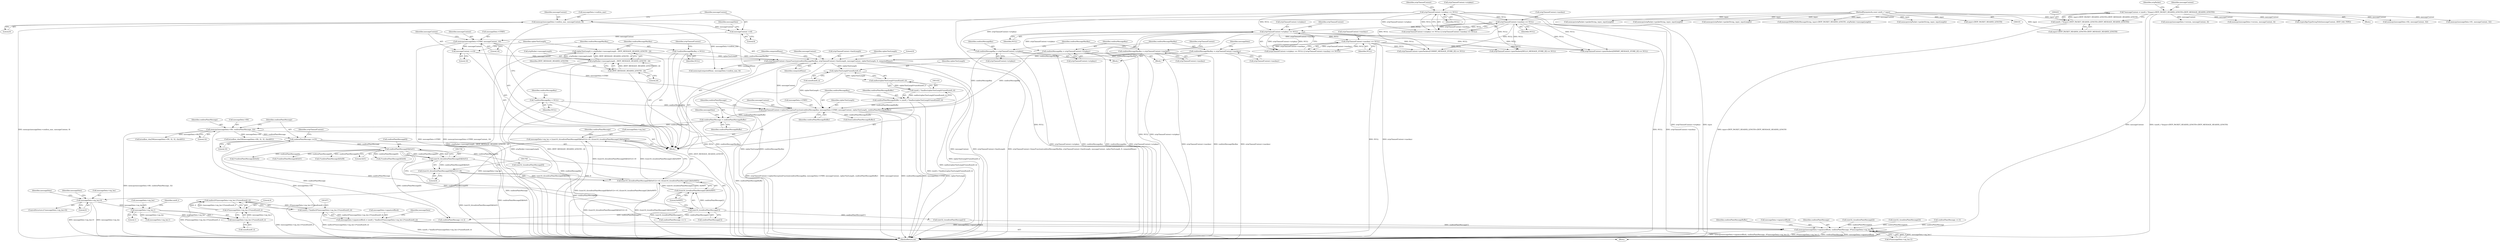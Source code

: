 digraph "0_bzrtp_bbb1e6e2f467ee4bd7b9a8c800e4f07343d7d99b@API" {
"1001872" [label="(Call,malloc(4*(messageData->sig_len-1)*sizeof(uint8_t)))"];
"1001873" [label="(Call,4*(messageData->sig_len-1)*sizeof(uint8_t))"];
"1001875" [label="(Call,(messageData->sig_len-1)*sizeof(uint8_t))"];
"1001876" [label="(Call,messageData->sig_len-1)"];
"1001851" [label="(Call,messageData->sig_len>0)"];
"1001749" [label="(Call,messageData->sig_len = ((uint16_t)(confirmPlainMessage[0]&0x01))<<8 | (((uint16_t)confirmPlainMessage[1])&0x00FF))"];
"1001753" [label="(Call,((uint16_t)(confirmPlainMessage[0]&0x01))<<8 | (((uint16_t)confirmPlainMessage[1])&0x00FF))"];
"1001754" [label="(Call,((uint16_t)(confirmPlainMessage[0]&0x01))<<8)"];
"1001755" [label="(Call,(uint16_t)(confirmPlainMessage[0]&0x01))"];
"1001757" [label="(Call,confirmPlainMessage[0]&0x01)"];
"1001455" [label="(Call,confirmPlainMessage +=33)"];
"1001449" [label="(Call,memcpy(messageData->H0, confirmPlainMessage, 32))"];
"1001446" [label="(Call,confirmPlainMessage = confirmPlainMessageBuffer)"];
"1001438" [label="(Call,zrtpChannelContext->cipherDecryptionFunction(confirmMessageKey, messageData->CFBIV, messageContent, cipherTextLength, confirmPlainMessageBuffer))"];
"1001362" [label="(Call,confirmMessageKey = zrtpChannelContext->zrtpkeyr)"];
"1001349" [label="(Call,zrtpChannelContext->zrtpkeyr == NULL)"];
"1001322" [label="(Call,zrtpChannelContext->mackeyi == NULL)"];
"1001317" [label="(Call,zrtpChannelContext->zrtpkeyi == NULL)"];
"1001330" [label="(Call,confirmMessageKey = zrtpChannelContext->zrtpkeyi)"];
"1001296" [label="(Call,*confirmMessageKey = NULL)"];
"1001388" [label="(Call,memcpy(messageData->CFBIV, messageContent, 16))"];
"1001385" [label="(Call,messageContent +=8)"];
"1001379" [label="(Call,memcpy(messageData->confirm_mac, messageContent, 8))"];
"1000200" [label="(Call,*messageContent = (uint8_t *)(input+ZRTP_PACKET_HEADER_LENGTH+ZRTP_MESSAGE_HEADER_LENGTH))"];
"1000202" [label="(Call,(uint8_t *)(input+ZRTP_PACKET_HEADER_LENGTH+ZRTP_MESSAGE_HEADER_LENGTH))"];
"1000194" [label="(MethodParameterIn,const uint8_t * input)"];
"1001406" [label="(Call,zrtpChannelContext->hmacFunction(confirmMessageMacKey, zrtpChannelContext->hashLength, messageContent, cipherTextLength, 8, computedHmac))"];
"1001300" [label="(Call,*confirmMessageMacKey = NULL)"];
"1001335" [label="(Call,confirmMessageMacKey = zrtpChannelContext->mackeyi)"];
"1001367" [label="(Call,confirmMessageMacKey = zrtpChannelContext->mackeyr)"];
"1001354" [label="(Call,zrtpChannelContext->mackeyr == NULL)"];
"1001394" [label="(Call,messageContent +=16)"];
"1001397" [label="(Call,cipherTextLength = zrtpPacket->messageLength - ZRTP_MESSAGE_HEADER_LENGTH - 24)"];
"1001399" [label="(Call,zrtpPacket->messageLength - ZRTP_MESSAGE_HEADER_LENGTH - 24)"];
"1001403" [label="(Call,ZRTP_MESSAGE_HEADER_LENGTH - 24)"];
"1001434" [label="(Call,cipherTextLength*sizeof(uint8_t))"];
"1001429" [label="(Call,confirmPlainMessageBuffer = (uint8_t *)malloc(cipherTextLength*sizeof(uint8_t)))"];
"1001431" [label="(Call,(uint8_t *)malloc(cipherTextLength*sizeof(uint8_t)))"];
"1001433" [label="(Call,malloc(cipherTextLength*sizeof(uint8_t)))"];
"1001763" [label="(Call,((uint16_t)confirmPlainMessage[1])&0x00FF)"];
"1001764" [label="(Call,(uint16_t)confirmPlainMessage[1])"];
"1001870" [label="(Call,(uint8_t *)malloc(4*(messageData->sig_len-1)*sizeof(uint8_t)))"];
"1001866" [label="(Call,messageData->signatureBlock = (uint8_t *)malloc(4*(messageData->sig_len-1)*sizeof(uint8_t)))"];
"1001883" [label="(Call,memcpy(messageData->signatureBlock, confirmPlainMessage, 4*(messageData->sig_len-1)))"];
"1001400" [label="(Call,zrtpPacket->messageLength)"];
"1001899" [label="(Identifier,messageData)"];
"1001349" [label="(Call,zrtpChannelContext->zrtpkeyr == NULL)"];
"1001294" [label="(Block,)"];
"1001876" [label="(Call,messageData->sig_len-1)"];
"1000211" [label="(Identifier,zrtpPacket)"];
"1001285" [label="(Call,memcpy(zrtpPacket->packetString, input, inputLength))"];
"1001828" [label="(Call,(uint32_t)confirmPlainMessage[1])"];
"1001392" [label="(Identifier,messageContent)"];
"1001331" [label="(Identifier,confirmMessageKey)"];
"1000202" [label="(Call,(uint8_t *)(input+ZRTP_PACKET_HEADER_LENGTH+ZRTP_MESSAGE_HEADER_LENGTH))"];
"1001386" [label="(Identifier,messageContent)"];
"1001449" [label="(Call,memcpy(messageData->H0, confirmPlainMessage, 32))"];
"1001362" [label="(Call,confirmMessageKey = zrtpChannelContext->zrtpkeyr)"];
"1001750" [label="(Call,messageData->sig_len)"];
"1001434" [label="(Call,cipherTextLength*sizeof(uint8_t))"];
"1001882" [label="(Identifier,uint8_t)"];
"1000891" [label="(Call,memcpy(zrtpPacket->packetString, input, inputLength))"];
"1000224" [label="(Call,memcpy(messageData->version, messageContent, 4))"];
"1000201" [label="(Identifier,messageContent)"];
"1001443" [label="(Identifier,messageContent)"];
"1001335" [label="(Call,confirmMessageMacKey = zrtpChannelContext->mackeyi)"];
"1001462" [label="(Identifier,zrtpChannelContext)"];
"1001396" [label="(Literal,16)"];
"1000588" [label="(Call,memcpy(zrtpPacket->packetString, input, inputLength))"];
"1001435" [label="(Identifier,cipherTextLength)"];
"1001778" [label="(Call,(*confirmPlainMessage)&0x08)"];
"1001078" [label="(Call,memcpy(DHPartHelloMessageString, input+ZRTP_PACKET_HEADER_LENGTH, zrtpPacket->messageLength))"];
"1001440" [label="(Call,messageData->CFBIV)"];
"1001866" [label="(Call,messageData->signatureBlock = (uint8_t *)malloc(4*(messageData->sig_len-1)*sizeof(uint8_t)))"];
"1001764" [label="(Call,(uint16_t)confirmPlainMessage[1])"];
"1001757" [label="(Call,confirmPlainMessage[0]&0x01)"];
"1001336" [label="(Identifier,confirmMessageMacKey)"];
"1001758" [label="(Call,confirmPlainMessage[0])"];
"1001749" [label="(Call,messageData->sig_len = ((uint16_t)(confirmPlainMessage[0]&0x01))<<8 | (((uint16_t)confirmPlainMessage[1])&0x00FF))"];
"1001350" [label="(Call,zrtpChannelContext->zrtpkeyr)"];
"1001761" [label="(Literal,0x01)"];
"1001576" [label="(Call,zrtpChannelContext->peerPackets[HELLO_MESSAGE_STORE_ID] == NULL)"];
"1001433" [label="(Call,malloc(cipherTextLength*sizeof(uint8_t)))"];
"1001855" [label="(Literal,0)"];
"1001472" [label="(Call,bctoolbox_sha256(messageData->H0, 32, 32, checkH1))"];
"1001766" [label="(Call,confirmPlainMessage[1])"];
"1001867" [label="(Call,messageData->signatureBlock)"];
"1001326" [label="(Identifier,NULL)"];
"1001439" [label="(Identifier,confirmMessageKey)"];
"1001453" [label="(Identifier,confirmPlainMessage)"];
"1001445" [label="(Identifier,confirmPlainMessageBuffer)"];
"1001385" [label="(Call,messageContent +=8)"];
"1001842" [label="(Call,(uint32_t)confirmPlainMessage[3])"];
"1001863" [label="(Call,confirmPlainMessage += 4)"];
"1001393" [label="(Literal,16)"];
"1001490" [label="(Call,zrtpChannelContext->peerPackets[COMMIT_MESSAGE_STORE_ID] == NULL)"];
"1001324" [label="(Identifier,zrtpChannelContext)"];
"1001389" [label="(Call,messageData->CFBIV)"];
"1001384" [label="(Literal,8)"];
"1001316" [label="(Call,(zrtpChannelContext->zrtpkeyi == NULL) || (zrtpChannelContext->mackeyi == NULL))"];
"1001363" [label="(Identifier,confirmMessageKey)"];
"1001369" [label="(Call,zrtpChannelContext->mackeyr)"];
"1001353" [label="(Identifier,NULL)"];
"1001394" [label="(Call,messageContent +=16)"];
"1001321" [label="(Identifier,NULL)"];
"1001769" [label="(Literal,0x00FF)"];
"1001880" [label="(Literal,1)"];
"1001851" [label="(Call,messageData->sig_len>0)"];
"1001296" [label="(Call,*confirmMessageKey = NULL)"];
"1001368" [label="(Identifier,confirmMessageMacKey)"];
"1001856" [label="(Block,)"];
"1001447" [label="(Identifier,confirmPlainMessage)"];
"1001820" [label="(Call,(uint32_t)confirmPlainMessage[0])"];
"1001379" [label="(Call,memcpy(messageData->confirm_mac, messageContent, 8))"];
"1001317" [label="(Call,zrtpChannelContext->zrtpkeyi == NULL)"];
"1001412" [label="(Identifier,cipherTextLength)"];
"1001941" [label="(Call,memcpy(messageData->version, messageContent, 4))"];
"1000812" [label="(Call,cryptoAlgoTypeStringToInt(messageContent, ZRTP_SAS_TYPE))"];
"1001456" [label="(Identifier,confirmPlainMessage)"];
"1001915" [label="(Call,memcpy(zrtpPacket->packetString, input, inputLength))"];
"1001903" [label="(Identifier,confirmPlainMessageBuffer)"];
"1000197" [label="(Block,)"];
"1001405" [label="(Literal,24)"];
"1001666" [label="(Call,zrtpChannelContext->peerPackets[DHPART_MESSAGE_STORE_ID] == NULL)"];
"1000194" [label="(MethodParameterIn,const uint8_t * input)"];
"1001358" [label="(Identifier,NULL)"];
"1001877" [label="(Call,messageData->sig_len)"];
"1001446" [label="(Call,confirmPlainMessage = confirmPlainMessageBuffer)"];
"1001444" [label="(Identifier,cipherTextLength)"];
"1001323" [label="(Call,zrtpChannelContext->mackeyi)"];
"1001314" [label="(Block,)"];
"1001770" [label="(Call,confirmPlainMessage += 2)"];
"1001300" [label="(Call,*confirmMessageMacKey = NULL)"];
"1001763" [label="(Call,((uint16_t)confirmPlainMessage[1])&0x00FF)"];
"1001318" [label="(Call,zrtpChannelContext->zrtpkeyi)"];
"1001753" [label="(Call,((uint16_t)(confirmPlainMessage[0]&0x01))<<8 | (((uint16_t)confirmPlainMessage[1])&0x00FF))"];
"1001755" [label="(Call,(uint16_t)(confirmPlainMessage[0]&0x01))"];
"1001448" [label="(Identifier,confirmPlainMessageBuffer)"];
"1001788" [label="(Call,(*confirmPlainMessage)&0x04)"];
"1001430" [label="(Identifier,confirmPlainMessageBuffer)"];
"1001451" [label="(Identifier,messageData)"];
"1001438" [label="(Call,zrtpChannelContext->cipherDecryptionFunction(confirmMessageKey, messageData->CFBIV, messageContent, cipherTextLength, confirmPlainMessageBuffer))"];
"1001403" [label="(Call,ZRTP_MESSAGE_HEADER_LENGTH - 24)"];
"1001455" [label="(Call,confirmPlainMessage +=33)"];
"1001413" [label="(Literal,8)"];
"1001343" [label="(Identifier,zrtpChannelContext)"];
"1001850" [label="(ControlStructure,if (messageData->sig_len>0))"];
"1001418" [label="(Identifier,computedHmac)"];
"1001771" [label="(Identifier,confirmPlainMessage)"];
"1001431" [label="(Call,(uint8_t *)malloc(cipherTextLength*sizeof(uint8_t)))"];
"1001398" [label="(Identifier,cipherTextLength)"];
"1001852" [label="(Call,messageData->sig_len)"];
"1001395" [label="(Identifier,messageContent)"];
"1001873" [label="(Call,4*(messageData->sig_len-1)*sizeof(uint8_t))"];
"1001754" [label="(Call,((uint16_t)(confirmPlainMessage[0]&0x01))<<8)"];
"1001411" [label="(Identifier,messageContent)"];
"1001689" [label="(Call,bctoolbox_sha256(messageData->H0, 32, 32, checkH1))"];
"1001390" [label="(Identifier,messageData)"];
"1001399" [label="(Call,zrtpPacket->messageLength - ZRTP_MESSAGE_HEADER_LENGTH - 24)"];
"1001397" [label="(Call,cipherTextLength = zrtpPacket->messageLength - ZRTP_MESSAGE_HEADER_LENGTH - 24)"];
"1001383" [label="(Identifier,messageContent)"];
"1001337" [label="(Call,zrtpChannelContext->mackeyi)"];
"1001330" [label="(Call,confirmMessageKey = zrtpChannelContext->zrtpkeyi)"];
"1001301" [label="(Identifier,confirmMessageMacKey)"];
"1000204" [label="(Call,input+ZRTP_PACKET_HEADER_LENGTH+ZRTP_MESSAGE_HEADER_LENGTH)"];
"1001414" [label="(Identifier,computedHmac)"];
"1001388" [label="(Call,memcpy(messageData->CFBIV, messageContent, 16))"];
"1001355" [label="(Call,zrtpChannelContext->mackeyr)"];
"1001884" [label="(Call,messageData->signatureBlock)"];
"1001874" [label="(Literal,4)"];
"1001332" [label="(Call,zrtpChannelContext->zrtpkeyi)"];
"1001457" [label="(Literal,33)"];
"1001902" [label="(Call,free(confirmPlainMessageBuffer))"];
"1001380" [label="(Call,messageData->confirm_mac)"];
"1001404" [label="(Identifier,ZRTP_MESSAGE_HEADER_LENGTH)"];
"1000624" [label="(Call,memcpy(messageData->H2, messageContent, 32))"];
"1001407" [label="(Identifier,confirmMessageMacKey)"];
"1001297" [label="(Identifier,confirmMessageKey)"];
"1001888" [label="(Call,4*(messageData->sig_len-1))"];
"1001872" [label="(Call,malloc(4*(messageData->sig_len-1)*sizeof(uint8_t)))"];
"1001354" [label="(Call,zrtpChannelContext->mackeyr == NULL)"];
"1001859" [label="(Identifier,messageData)"];
"1000200" [label="(Call,*messageContent = (uint8_t *)(input+ZRTP_PACKET_HEADER_LENGTH+ZRTP_MESSAGE_HEADER_LENGTH))"];
"1000945" [label="(Call,memcpy(messageData->H1, messageContent, 32))"];
"1001890" [label="(Call,messageData->sig_len-1)"];
"1001883" [label="(Call,memcpy(messageData->signatureBlock, confirmPlainMessage, 4*(messageData->sig_len-1)))"];
"1001346" [label="(Block,)"];
"1001302" [label="(Identifier,NULL)"];
"1001322" [label="(Call,zrtpChannelContext->mackeyi == NULL)"];
"1001887" [label="(Identifier,confirmPlainMessage)"];
"1001080" [label="(Call,input+ZRTP_PACKET_HEADER_LENGTH)"];
"1001429" [label="(Call,confirmPlainMessageBuffer = (uint8_t *)malloc(cipherTextLength*sizeof(uint8_t)))"];
"1001387" [label="(Literal,8)"];
"1001836" [label="(Call,(uint32_t)confirmPlainMessage[2])"];
"1001406" [label="(Call,zrtpChannelContext->hmacFunction(confirmMessageMacKey, zrtpChannelContext->hashLength, messageContent, cipherTextLength, 8, computedHmac))"];
"1001311" [label="(Identifier,zrtpChannelContext)"];
"1001885" [label="(Identifier,messageData)"];
"1001811" [label="(Call,confirmPlainMessage += 1)"];
"1001798" [label="(Call,(*confirmPlainMessage)&0x02)"];
"1001348" [label="(Call,(zrtpChannelContext->zrtpkeyr == NULL) || (zrtpChannelContext->mackeyr == NULL))"];
"1001450" [label="(Call,messageData->H0)"];
"1001364" [label="(Call,zrtpChannelContext->zrtpkeyr)"];
"1001881" [label="(Call,sizeof(uint8_t))"];
"1001417" [label="(Call,memcmp(computedHmac, messageData->confirm_mac, 8))"];
"1001762" [label="(Literal,8)"];
"1001298" [label="(Identifier,NULL)"];
"1001373" [label="(Identifier,messageData)"];
"1001454" [label="(Literal,32)"];
"1001356" [label="(Identifier,zrtpChannelContext)"];
"1001875" [label="(Call,(messageData->sig_len-1)*sizeof(uint8_t))"];
"1001367" [label="(Call,confirmMessageMacKey = zrtpChannelContext->mackeyr)"];
"1001966" [label="(MethodReturn,int)"];
"1001408" [label="(Call,zrtpChannelContext->hashLength)"];
"1001436" [label="(Call,sizeof(uint8_t))"];
"1001870" [label="(Call,(uint8_t *)malloc(4*(messageData->sig_len-1)*sizeof(uint8_t)))"];
"1001807" [label="(Call,(*confirmPlainMessage)&0x01)"];
"1001872" -> "1001870"  [label="AST: "];
"1001872" -> "1001873"  [label="CFG: "];
"1001873" -> "1001872"  [label="AST: "];
"1001870" -> "1001872"  [label="CFG: "];
"1001872" -> "1001966"  [label="DDG: 4*(messageData->sig_len-1)*sizeof(uint8_t)"];
"1001872" -> "1001870"  [label="DDG: 4*(messageData->sig_len-1)*sizeof(uint8_t)"];
"1001873" -> "1001872"  [label="DDG: 4"];
"1001873" -> "1001872"  [label="DDG: (messageData->sig_len-1)*sizeof(uint8_t)"];
"1001873" -> "1001875"  [label="CFG: "];
"1001874" -> "1001873"  [label="AST: "];
"1001875" -> "1001873"  [label="AST: "];
"1001873" -> "1001966"  [label="DDG: (messageData->sig_len-1)*sizeof(uint8_t)"];
"1001875" -> "1001873"  [label="DDG: messageData->sig_len-1"];
"1001875" -> "1001881"  [label="CFG: "];
"1001876" -> "1001875"  [label="AST: "];
"1001881" -> "1001875"  [label="AST: "];
"1001876" -> "1001875"  [label="DDG: messageData->sig_len"];
"1001876" -> "1001875"  [label="DDG: 1"];
"1001876" -> "1001880"  [label="CFG: "];
"1001877" -> "1001876"  [label="AST: "];
"1001880" -> "1001876"  [label="AST: "];
"1001882" -> "1001876"  [label="CFG: "];
"1001851" -> "1001876"  [label="DDG: messageData->sig_len"];
"1001876" -> "1001890"  [label="DDG: messageData->sig_len"];
"1001851" -> "1001850"  [label="AST: "];
"1001851" -> "1001855"  [label="CFG: "];
"1001852" -> "1001851"  [label="AST: "];
"1001855" -> "1001851"  [label="AST: "];
"1001859" -> "1001851"  [label="CFG: "];
"1001899" -> "1001851"  [label="CFG: "];
"1001851" -> "1001966"  [label="DDG: messageData->sig_len>0"];
"1001851" -> "1001966"  [label="DDG: messageData->sig_len"];
"1001749" -> "1001851"  [label="DDG: messageData->sig_len"];
"1001749" -> "1001294"  [label="AST: "];
"1001749" -> "1001753"  [label="CFG: "];
"1001750" -> "1001749"  [label="AST: "];
"1001753" -> "1001749"  [label="AST: "];
"1001771" -> "1001749"  [label="CFG: "];
"1001749" -> "1001966"  [label="DDG: ((uint16_t)(confirmPlainMessage[0]&0x01))<<8 | (((uint16_t)confirmPlainMessage[1])&0x00FF)"];
"1001753" -> "1001749"  [label="DDG: ((uint16_t)(confirmPlainMessage[0]&0x01))<<8"];
"1001753" -> "1001749"  [label="DDG: ((uint16_t)confirmPlainMessage[1])&0x00FF"];
"1001753" -> "1001763"  [label="CFG: "];
"1001754" -> "1001753"  [label="AST: "];
"1001763" -> "1001753"  [label="AST: "];
"1001753" -> "1001966"  [label="DDG: ((uint16_t)(confirmPlainMessage[0]&0x01))<<8"];
"1001753" -> "1001966"  [label="DDG: ((uint16_t)confirmPlainMessage[1])&0x00FF"];
"1001754" -> "1001753"  [label="DDG: (uint16_t)(confirmPlainMessage[0]&0x01)"];
"1001754" -> "1001753"  [label="DDG: 8"];
"1001763" -> "1001753"  [label="DDG: (uint16_t)confirmPlainMessage[1]"];
"1001763" -> "1001753"  [label="DDG: 0x00FF"];
"1001754" -> "1001762"  [label="CFG: "];
"1001755" -> "1001754"  [label="AST: "];
"1001762" -> "1001754"  [label="AST: "];
"1001765" -> "1001754"  [label="CFG: "];
"1001754" -> "1001966"  [label="DDG: (uint16_t)(confirmPlainMessage[0]&0x01)"];
"1001755" -> "1001754"  [label="DDG: confirmPlainMessage[0]&0x01"];
"1001755" -> "1001757"  [label="CFG: "];
"1001756" -> "1001755"  [label="AST: "];
"1001757" -> "1001755"  [label="AST: "];
"1001762" -> "1001755"  [label="CFG: "];
"1001755" -> "1001966"  [label="DDG: confirmPlainMessage[0]&0x01"];
"1001757" -> "1001755"  [label="DDG: confirmPlainMessage[0]"];
"1001757" -> "1001755"  [label="DDG: 0x01"];
"1001757" -> "1001761"  [label="CFG: "];
"1001758" -> "1001757"  [label="AST: "];
"1001761" -> "1001757"  [label="AST: "];
"1001455" -> "1001757"  [label="DDG: confirmPlainMessage"];
"1001757" -> "1001770"  [label="DDG: confirmPlainMessage[0]"];
"1001757" -> "1001778"  [label="DDG: confirmPlainMessage[0]"];
"1001757" -> "1001788"  [label="DDG: confirmPlainMessage[0]"];
"1001757" -> "1001798"  [label="DDG: confirmPlainMessage[0]"];
"1001757" -> "1001807"  [label="DDG: confirmPlainMessage[0]"];
"1001757" -> "1001811"  [label="DDG: confirmPlainMessage[0]"];
"1001757" -> "1001820"  [label="DDG: confirmPlainMessage[0]"];
"1001455" -> "1001294"  [label="AST: "];
"1001455" -> "1001457"  [label="CFG: "];
"1001456" -> "1001455"  [label="AST: "];
"1001457" -> "1001455"  [label="AST: "];
"1001462" -> "1001455"  [label="CFG: "];
"1001455" -> "1001966"  [label="DDG: confirmPlainMessage"];
"1001449" -> "1001455"  [label="DDG: confirmPlainMessage"];
"1001455" -> "1001764"  [label="DDG: confirmPlainMessage"];
"1001455" -> "1001770"  [label="DDG: confirmPlainMessage"];
"1001449" -> "1001294"  [label="AST: "];
"1001449" -> "1001454"  [label="CFG: "];
"1001450" -> "1001449"  [label="AST: "];
"1001453" -> "1001449"  [label="AST: "];
"1001454" -> "1001449"  [label="AST: "];
"1001456" -> "1001449"  [label="CFG: "];
"1001449" -> "1001966"  [label="DDG: memcpy(messageData->H0, confirmPlainMessage, 32)"];
"1001449" -> "1001966"  [label="DDG: messageData->H0"];
"1001446" -> "1001449"  [label="DDG: confirmPlainMessage"];
"1001449" -> "1001472"  [label="DDG: messageData->H0"];
"1001449" -> "1001689"  [label="DDG: messageData->H0"];
"1001446" -> "1001294"  [label="AST: "];
"1001446" -> "1001448"  [label="CFG: "];
"1001447" -> "1001446"  [label="AST: "];
"1001448" -> "1001446"  [label="AST: "];
"1001451" -> "1001446"  [label="CFG: "];
"1001446" -> "1001966"  [label="DDG: confirmPlainMessageBuffer"];
"1001438" -> "1001446"  [label="DDG: confirmPlainMessageBuffer"];
"1001438" -> "1001294"  [label="AST: "];
"1001438" -> "1001445"  [label="CFG: "];
"1001439" -> "1001438"  [label="AST: "];
"1001440" -> "1001438"  [label="AST: "];
"1001443" -> "1001438"  [label="AST: "];
"1001444" -> "1001438"  [label="AST: "];
"1001445" -> "1001438"  [label="AST: "];
"1001447" -> "1001438"  [label="CFG: "];
"1001438" -> "1001966"  [label="DDG: confirmMessageKey"];
"1001438" -> "1001966"  [label="DDG: messageData->CFBIV"];
"1001438" -> "1001966"  [label="DDG: cipherTextLength"];
"1001438" -> "1001966"  [label="DDG: zrtpChannelContext->cipherDecryptionFunction(confirmMessageKey, messageData->CFBIV, messageContent, cipherTextLength, confirmPlainMessageBuffer)"];
"1001438" -> "1001966"  [label="DDG: messageContent"];
"1001362" -> "1001438"  [label="DDG: confirmMessageKey"];
"1001330" -> "1001438"  [label="DDG: confirmMessageKey"];
"1001296" -> "1001438"  [label="DDG: confirmMessageKey"];
"1001388" -> "1001438"  [label="DDG: messageData->CFBIV"];
"1001406" -> "1001438"  [label="DDG: messageContent"];
"1001434" -> "1001438"  [label="DDG: cipherTextLength"];
"1001429" -> "1001438"  [label="DDG: confirmPlainMessageBuffer"];
"1001438" -> "1001902"  [label="DDG: confirmPlainMessageBuffer"];
"1001362" -> "1001346"  [label="AST: "];
"1001362" -> "1001364"  [label="CFG: "];
"1001363" -> "1001362"  [label="AST: "];
"1001364" -> "1001362"  [label="AST: "];
"1001368" -> "1001362"  [label="CFG: "];
"1001362" -> "1001966"  [label="DDG: confirmMessageKey"];
"1001362" -> "1001966"  [label="DDG: zrtpChannelContext->zrtpkeyr"];
"1001349" -> "1001362"  [label="DDG: zrtpChannelContext->zrtpkeyr"];
"1001349" -> "1001348"  [label="AST: "];
"1001349" -> "1001353"  [label="CFG: "];
"1001350" -> "1001349"  [label="AST: "];
"1001353" -> "1001349"  [label="AST: "];
"1001356" -> "1001349"  [label="CFG: "];
"1001348" -> "1001349"  [label="CFG: "];
"1001349" -> "1001966"  [label="DDG: zrtpChannelContext->zrtpkeyr"];
"1001349" -> "1001966"  [label="DDG: NULL"];
"1001349" -> "1001348"  [label="DDG: zrtpChannelContext->zrtpkeyr"];
"1001349" -> "1001348"  [label="DDG: NULL"];
"1001322" -> "1001349"  [label="DDG: NULL"];
"1001317" -> "1001349"  [label="DDG: NULL"];
"1001349" -> "1001354"  [label="DDG: NULL"];
"1001349" -> "1001490"  [label="DDG: NULL"];
"1001349" -> "1001576"  [label="DDG: NULL"];
"1001349" -> "1001666"  [label="DDG: NULL"];
"1001322" -> "1001316"  [label="AST: "];
"1001322" -> "1001326"  [label="CFG: "];
"1001323" -> "1001322"  [label="AST: "];
"1001326" -> "1001322"  [label="AST: "];
"1001316" -> "1001322"  [label="CFG: "];
"1001322" -> "1001966"  [label="DDG: NULL"];
"1001322" -> "1001966"  [label="DDG: zrtpChannelContext->mackeyi"];
"1001322" -> "1001316"  [label="DDG: zrtpChannelContext->mackeyi"];
"1001322" -> "1001316"  [label="DDG: NULL"];
"1001317" -> "1001322"  [label="DDG: NULL"];
"1001322" -> "1001335"  [label="DDG: zrtpChannelContext->mackeyi"];
"1001322" -> "1001490"  [label="DDG: NULL"];
"1001322" -> "1001576"  [label="DDG: NULL"];
"1001322" -> "1001666"  [label="DDG: NULL"];
"1001317" -> "1001316"  [label="AST: "];
"1001317" -> "1001321"  [label="CFG: "];
"1001318" -> "1001317"  [label="AST: "];
"1001321" -> "1001317"  [label="AST: "];
"1001324" -> "1001317"  [label="CFG: "];
"1001316" -> "1001317"  [label="CFG: "];
"1001317" -> "1001966"  [label="DDG: zrtpChannelContext->zrtpkeyi"];
"1001317" -> "1001966"  [label="DDG: NULL"];
"1001317" -> "1001316"  [label="DDG: zrtpChannelContext->zrtpkeyi"];
"1001317" -> "1001316"  [label="DDG: NULL"];
"1001317" -> "1001330"  [label="DDG: zrtpChannelContext->zrtpkeyi"];
"1001317" -> "1001490"  [label="DDG: NULL"];
"1001317" -> "1001576"  [label="DDG: NULL"];
"1001317" -> "1001666"  [label="DDG: NULL"];
"1001330" -> "1001314"  [label="AST: "];
"1001330" -> "1001332"  [label="CFG: "];
"1001331" -> "1001330"  [label="AST: "];
"1001332" -> "1001330"  [label="AST: "];
"1001336" -> "1001330"  [label="CFG: "];
"1001330" -> "1001966"  [label="DDG: zrtpChannelContext->zrtpkeyi"];
"1001330" -> "1001966"  [label="DDG: confirmMessageKey"];
"1001296" -> "1001294"  [label="AST: "];
"1001296" -> "1001298"  [label="CFG: "];
"1001297" -> "1001296"  [label="AST: "];
"1001298" -> "1001296"  [label="AST: "];
"1001301" -> "1001296"  [label="CFG: "];
"1001296" -> "1001966"  [label="DDG: confirmMessageKey"];
"1001388" -> "1001294"  [label="AST: "];
"1001388" -> "1001393"  [label="CFG: "];
"1001389" -> "1001388"  [label="AST: "];
"1001392" -> "1001388"  [label="AST: "];
"1001393" -> "1001388"  [label="AST: "];
"1001395" -> "1001388"  [label="CFG: "];
"1001388" -> "1001966"  [label="DDG: memcpy(messageData->CFBIV, messageContent, 16)"];
"1001388" -> "1001966"  [label="DDG: messageData->CFBIV"];
"1001385" -> "1001388"  [label="DDG: messageContent"];
"1001388" -> "1001394"  [label="DDG: messageContent"];
"1001385" -> "1001294"  [label="AST: "];
"1001385" -> "1001387"  [label="CFG: "];
"1001386" -> "1001385"  [label="AST: "];
"1001387" -> "1001385"  [label="AST: "];
"1001390" -> "1001385"  [label="CFG: "];
"1001379" -> "1001385"  [label="DDG: messageContent"];
"1001379" -> "1001294"  [label="AST: "];
"1001379" -> "1001384"  [label="CFG: "];
"1001380" -> "1001379"  [label="AST: "];
"1001383" -> "1001379"  [label="AST: "];
"1001384" -> "1001379"  [label="AST: "];
"1001386" -> "1001379"  [label="CFG: "];
"1001379" -> "1001966"  [label="DDG: memcpy(messageData->confirm_mac, messageContent, 8)"];
"1000200" -> "1001379"  [label="DDG: messageContent"];
"1001379" -> "1001417"  [label="DDG: messageData->confirm_mac"];
"1000200" -> "1000197"  [label="AST: "];
"1000200" -> "1000202"  [label="CFG: "];
"1000201" -> "1000200"  [label="AST: "];
"1000202" -> "1000200"  [label="AST: "];
"1000211" -> "1000200"  [label="CFG: "];
"1000200" -> "1001966"  [label="DDG: messageContent"];
"1000200" -> "1001966"  [label="DDG: (uint8_t *)(input+ZRTP_PACKET_HEADER_LENGTH+ZRTP_MESSAGE_HEADER_LENGTH)"];
"1000202" -> "1000200"  [label="DDG: input+ZRTP_PACKET_HEADER_LENGTH+ZRTP_MESSAGE_HEADER_LENGTH"];
"1000200" -> "1000224"  [label="DDG: messageContent"];
"1000200" -> "1000624"  [label="DDG: messageContent"];
"1000200" -> "1000812"  [label="DDG: messageContent"];
"1000200" -> "1000945"  [label="DDG: messageContent"];
"1000200" -> "1001941"  [label="DDG: messageContent"];
"1000202" -> "1000204"  [label="CFG: "];
"1000203" -> "1000202"  [label="AST: "];
"1000204" -> "1000202"  [label="AST: "];
"1000202" -> "1001966"  [label="DDG: input+ZRTP_PACKET_HEADER_LENGTH+ZRTP_MESSAGE_HEADER_LENGTH"];
"1000194" -> "1000202"  [label="DDG: input"];
"1000194" -> "1000191"  [label="AST: "];
"1000194" -> "1001966"  [label="DDG: input"];
"1000194" -> "1000204"  [label="DDG: input"];
"1000194" -> "1000588"  [label="DDG: input"];
"1000194" -> "1000891"  [label="DDG: input"];
"1000194" -> "1001078"  [label="DDG: input"];
"1000194" -> "1001080"  [label="DDG: input"];
"1000194" -> "1001285"  [label="DDG: input"];
"1000194" -> "1001915"  [label="DDG: input"];
"1001406" -> "1001294"  [label="AST: "];
"1001406" -> "1001414"  [label="CFG: "];
"1001407" -> "1001406"  [label="AST: "];
"1001408" -> "1001406"  [label="AST: "];
"1001411" -> "1001406"  [label="AST: "];
"1001412" -> "1001406"  [label="AST: "];
"1001413" -> "1001406"  [label="AST: "];
"1001414" -> "1001406"  [label="AST: "];
"1001418" -> "1001406"  [label="CFG: "];
"1001406" -> "1001966"  [label="DDG: messageContent"];
"1001406" -> "1001966"  [label="DDG: zrtpChannelContext->hashLength"];
"1001406" -> "1001966"  [label="DDG: zrtpChannelContext->hmacFunction(confirmMessageMacKey, zrtpChannelContext->hashLength, messageContent, cipherTextLength, 8, computedHmac)"];
"1001406" -> "1001966"  [label="DDG: cipherTextLength"];
"1001406" -> "1001966"  [label="DDG: confirmMessageMacKey"];
"1001300" -> "1001406"  [label="DDG: confirmMessageMacKey"];
"1001335" -> "1001406"  [label="DDG: confirmMessageMacKey"];
"1001367" -> "1001406"  [label="DDG: confirmMessageMacKey"];
"1001394" -> "1001406"  [label="DDG: messageContent"];
"1001397" -> "1001406"  [label="DDG: cipherTextLength"];
"1001406" -> "1001417"  [label="DDG: computedHmac"];
"1001406" -> "1001434"  [label="DDG: cipherTextLength"];
"1001300" -> "1001294"  [label="AST: "];
"1001300" -> "1001302"  [label="CFG: "];
"1001301" -> "1001300"  [label="AST: "];
"1001302" -> "1001300"  [label="AST: "];
"1001311" -> "1001300"  [label="CFG: "];
"1001300" -> "1001966"  [label="DDG: NULL"];
"1001300" -> "1001966"  [label="DDG: confirmMessageMacKey"];
"1001335" -> "1001314"  [label="AST: "];
"1001335" -> "1001337"  [label="CFG: "];
"1001336" -> "1001335"  [label="AST: "];
"1001337" -> "1001335"  [label="AST: "];
"1001343" -> "1001335"  [label="CFG: "];
"1001335" -> "1001966"  [label="DDG: zrtpChannelContext->mackeyi"];
"1001335" -> "1001966"  [label="DDG: confirmMessageMacKey"];
"1001367" -> "1001346"  [label="AST: "];
"1001367" -> "1001369"  [label="CFG: "];
"1001368" -> "1001367"  [label="AST: "];
"1001369" -> "1001367"  [label="AST: "];
"1001373" -> "1001367"  [label="CFG: "];
"1001367" -> "1001966"  [label="DDG: zrtpChannelContext->mackeyr"];
"1001354" -> "1001367"  [label="DDG: zrtpChannelContext->mackeyr"];
"1001354" -> "1001348"  [label="AST: "];
"1001354" -> "1001358"  [label="CFG: "];
"1001355" -> "1001354"  [label="AST: "];
"1001358" -> "1001354"  [label="AST: "];
"1001348" -> "1001354"  [label="CFG: "];
"1001354" -> "1001966"  [label="DDG: zrtpChannelContext->mackeyr"];
"1001354" -> "1001966"  [label="DDG: NULL"];
"1001354" -> "1001348"  [label="DDG: zrtpChannelContext->mackeyr"];
"1001354" -> "1001348"  [label="DDG: NULL"];
"1001354" -> "1001490"  [label="DDG: NULL"];
"1001354" -> "1001576"  [label="DDG: NULL"];
"1001354" -> "1001666"  [label="DDG: NULL"];
"1001394" -> "1001294"  [label="AST: "];
"1001394" -> "1001396"  [label="CFG: "];
"1001395" -> "1001394"  [label="AST: "];
"1001396" -> "1001394"  [label="AST: "];
"1001398" -> "1001394"  [label="CFG: "];
"1001397" -> "1001294"  [label="AST: "];
"1001397" -> "1001399"  [label="CFG: "];
"1001398" -> "1001397"  [label="AST: "];
"1001399" -> "1001397"  [label="AST: "];
"1001407" -> "1001397"  [label="CFG: "];
"1001397" -> "1001966"  [label="DDG: zrtpPacket->messageLength - ZRTP_MESSAGE_HEADER_LENGTH - 24"];
"1001399" -> "1001397"  [label="DDG: zrtpPacket->messageLength"];
"1001399" -> "1001397"  [label="DDG: ZRTP_MESSAGE_HEADER_LENGTH - 24"];
"1001399" -> "1001403"  [label="CFG: "];
"1001400" -> "1001399"  [label="AST: "];
"1001403" -> "1001399"  [label="AST: "];
"1001399" -> "1001966"  [label="DDG: zrtpPacket->messageLength"];
"1001399" -> "1001966"  [label="DDG: ZRTP_MESSAGE_HEADER_LENGTH - 24"];
"1001403" -> "1001399"  [label="DDG: ZRTP_MESSAGE_HEADER_LENGTH"];
"1001403" -> "1001399"  [label="DDG: 24"];
"1001403" -> "1001405"  [label="CFG: "];
"1001404" -> "1001403"  [label="AST: "];
"1001405" -> "1001403"  [label="AST: "];
"1001403" -> "1001966"  [label="DDG: ZRTP_MESSAGE_HEADER_LENGTH"];
"1001434" -> "1001433"  [label="AST: "];
"1001434" -> "1001436"  [label="CFG: "];
"1001435" -> "1001434"  [label="AST: "];
"1001436" -> "1001434"  [label="AST: "];
"1001433" -> "1001434"  [label="CFG: "];
"1001434" -> "1001433"  [label="DDG: cipherTextLength"];
"1001429" -> "1001294"  [label="AST: "];
"1001429" -> "1001431"  [label="CFG: "];
"1001430" -> "1001429"  [label="AST: "];
"1001431" -> "1001429"  [label="AST: "];
"1001439" -> "1001429"  [label="CFG: "];
"1001429" -> "1001966"  [label="DDG: (uint8_t *)malloc(cipherTextLength*sizeof(uint8_t))"];
"1001431" -> "1001429"  [label="DDG: malloc(cipherTextLength*sizeof(uint8_t))"];
"1001431" -> "1001433"  [label="CFG: "];
"1001432" -> "1001431"  [label="AST: "];
"1001433" -> "1001431"  [label="AST: "];
"1001431" -> "1001966"  [label="DDG: malloc(cipherTextLength*sizeof(uint8_t))"];
"1001433" -> "1001431"  [label="DDG: cipherTextLength*sizeof(uint8_t)"];
"1001433" -> "1001966"  [label="DDG: cipherTextLength*sizeof(uint8_t)"];
"1001763" -> "1001769"  [label="CFG: "];
"1001764" -> "1001763"  [label="AST: "];
"1001769" -> "1001763"  [label="AST: "];
"1001763" -> "1001966"  [label="DDG: (uint16_t)confirmPlainMessage[1]"];
"1001764" -> "1001763"  [label="DDG: confirmPlainMessage[1]"];
"1001764" -> "1001766"  [label="CFG: "];
"1001765" -> "1001764"  [label="AST: "];
"1001766" -> "1001764"  [label="AST: "];
"1001769" -> "1001764"  [label="CFG: "];
"1001764" -> "1001770"  [label="DDG: confirmPlainMessage[1]"];
"1001764" -> "1001811"  [label="DDG: confirmPlainMessage[1]"];
"1001764" -> "1001828"  [label="DDG: confirmPlainMessage[1]"];
"1001870" -> "1001866"  [label="AST: "];
"1001871" -> "1001870"  [label="AST: "];
"1001866" -> "1001870"  [label="CFG: "];
"1001870" -> "1001966"  [label="DDG: malloc(4*(messageData->sig_len-1)*sizeof(uint8_t))"];
"1001870" -> "1001866"  [label="DDG: malloc(4*(messageData->sig_len-1)*sizeof(uint8_t))"];
"1001866" -> "1001856"  [label="AST: "];
"1001867" -> "1001866"  [label="AST: "];
"1001885" -> "1001866"  [label="CFG: "];
"1001866" -> "1001966"  [label="DDG: (uint8_t *)malloc(4*(messageData->sig_len-1)*sizeof(uint8_t))"];
"1001866" -> "1001883"  [label="DDG: messageData->signatureBlock"];
"1001883" -> "1001856"  [label="AST: "];
"1001883" -> "1001888"  [label="CFG: "];
"1001884" -> "1001883"  [label="AST: "];
"1001887" -> "1001883"  [label="AST: "];
"1001888" -> "1001883"  [label="AST: "];
"1001903" -> "1001883"  [label="CFG: "];
"1001883" -> "1001966"  [label="DDG: messageData->signatureBlock"];
"1001883" -> "1001966"  [label="DDG: memcpy(messageData->signatureBlock, confirmPlainMessage, 4*(messageData->sig_len-1))"];
"1001883" -> "1001966"  [label="DDG: 4*(messageData->sig_len-1)"];
"1001883" -> "1001966"  [label="DDG: confirmPlainMessage"];
"1001863" -> "1001883"  [label="DDG: confirmPlainMessage"];
"1001836" -> "1001883"  [label="DDG: confirmPlainMessage[2]"];
"1001842" -> "1001883"  [label="DDG: confirmPlainMessage[3]"];
"1001820" -> "1001883"  [label="DDG: confirmPlainMessage[0]"];
"1001828" -> "1001883"  [label="DDG: confirmPlainMessage[1]"];
"1001888" -> "1001883"  [label="DDG: 4"];
"1001888" -> "1001883"  [label="DDG: messageData->sig_len-1"];
}
